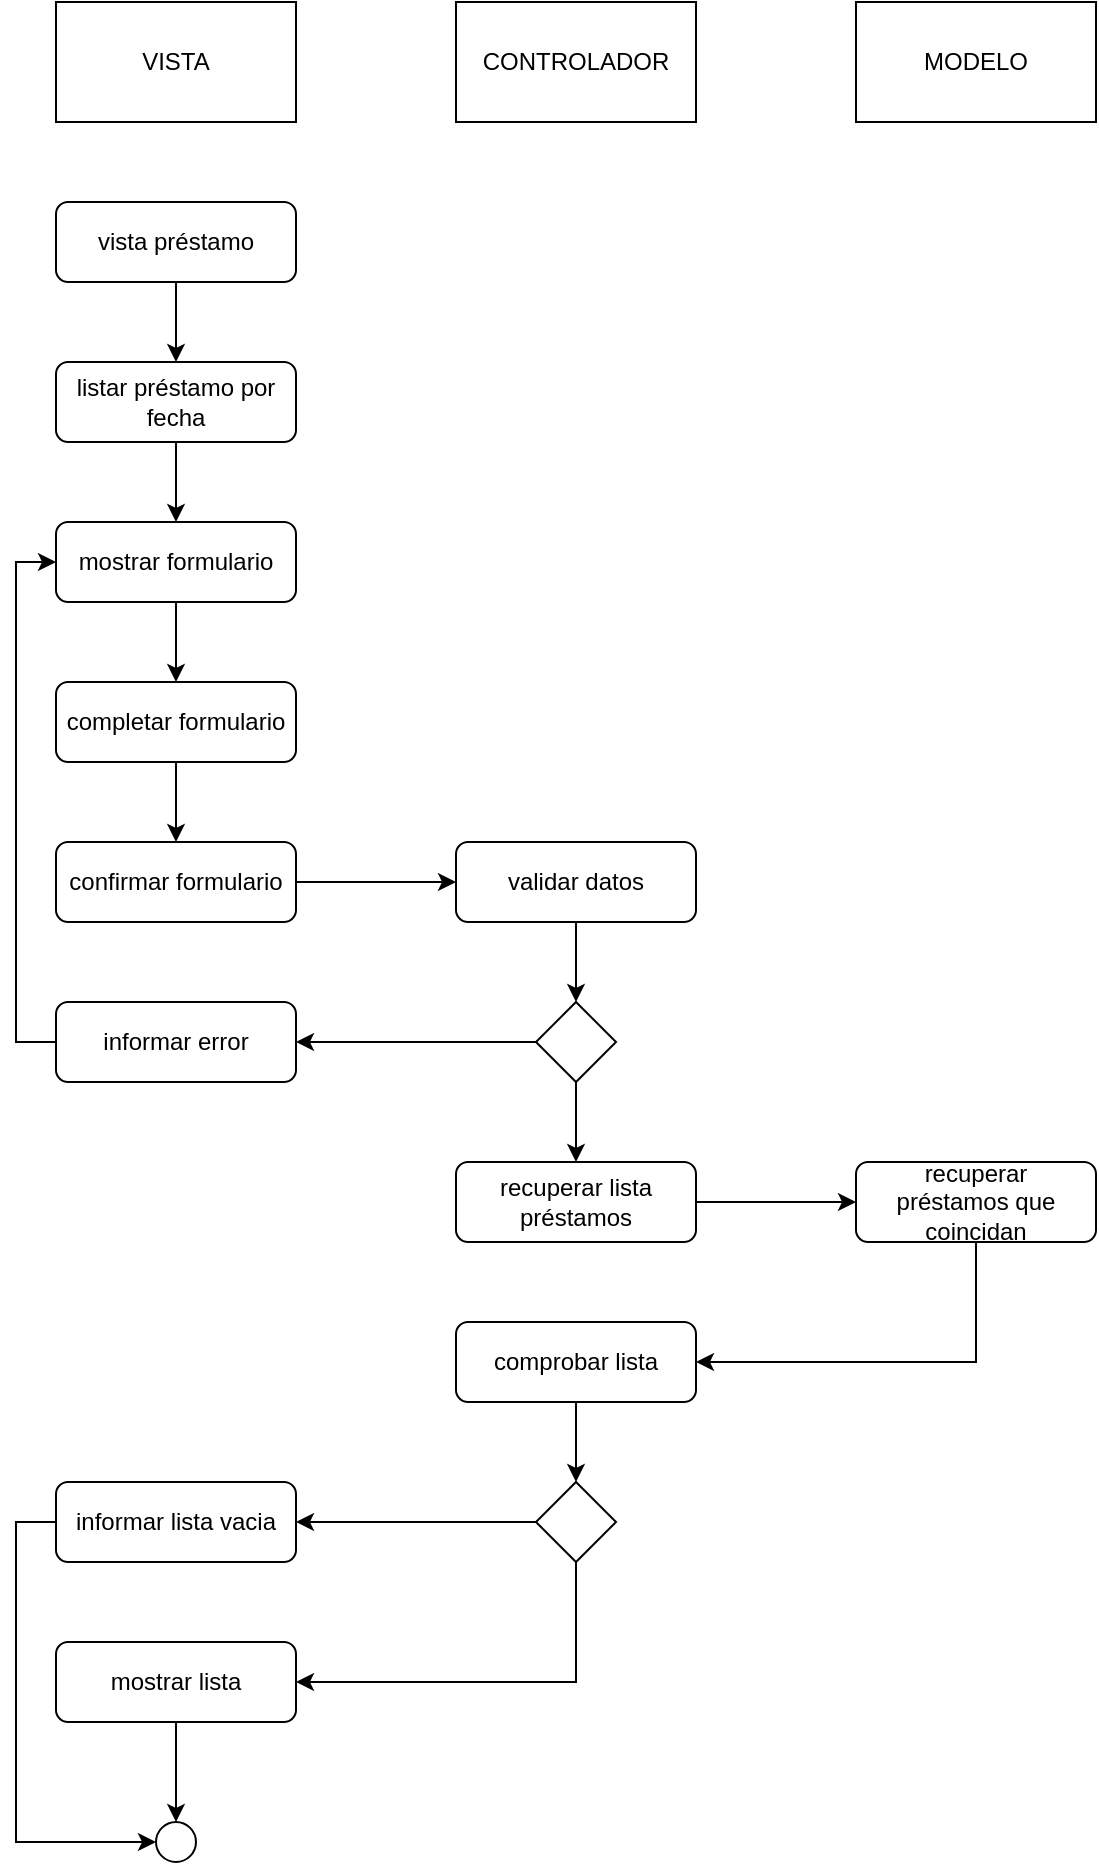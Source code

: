<mxfile version="28.2.5">
  <diagram name="Página-1" id="le9_SXnt4etvc1OZtuhx">
    <mxGraphModel dx="1426" dy="679" grid="1" gridSize="10" guides="1" tooltips="1" connect="1" arrows="1" fold="1" page="1" pageScale="1" pageWidth="827" pageHeight="1169" math="0" shadow="0">
      <root>
        <mxCell id="0" />
        <mxCell id="1" parent="0" />
        <mxCell id="qodxbIr8lUeo6puUdJSV-1" value="VISTA" style="rounded=0;whiteSpace=wrap;html=1;" vertex="1" parent="1">
          <mxGeometry x="120" y="20" width="120" height="60" as="geometry" />
        </mxCell>
        <mxCell id="qodxbIr8lUeo6puUdJSV-2" value="CONTROLADOR" style="rounded=0;whiteSpace=wrap;html=1;" vertex="1" parent="1">
          <mxGeometry x="320" y="20" width="120" height="60" as="geometry" />
        </mxCell>
        <mxCell id="qodxbIr8lUeo6puUdJSV-3" value="MODELO" style="rounded=0;whiteSpace=wrap;html=1;" vertex="1" parent="1">
          <mxGeometry x="520" y="20" width="120" height="60" as="geometry" />
        </mxCell>
        <mxCell id="qodxbIr8lUeo6puUdJSV-4" value="" style="ellipse;whiteSpace=wrap;html=1;aspect=fixed;fillStyle=solid;fillColor=light-dark(#FFFFFF,#121212);" vertex="1" parent="1">
          <mxGeometry x="170" y="930" width="20" height="20" as="geometry" />
        </mxCell>
        <mxCell id="qodxbIr8lUeo6puUdJSV-5" style="edgeStyle=orthogonalEdgeStyle;rounded=0;orthogonalLoop=1;jettySize=auto;html=1;exitX=0.5;exitY=1;exitDx=0;exitDy=0;entryX=0.5;entryY=0;entryDx=0;entryDy=0;" edge="1" parent="1" source="qodxbIr8lUeo6puUdJSV-6" target="qodxbIr8lUeo6puUdJSV-8">
          <mxGeometry relative="1" as="geometry" />
        </mxCell>
        <mxCell id="qodxbIr8lUeo6puUdJSV-6" value="vista préstamo" style="rounded=1;whiteSpace=wrap;html=1;" vertex="1" parent="1">
          <mxGeometry x="120" y="120" width="120" height="40" as="geometry" />
        </mxCell>
        <mxCell id="qodxbIr8lUeo6puUdJSV-7" style="edgeStyle=orthogonalEdgeStyle;rounded=0;orthogonalLoop=1;jettySize=auto;html=1;exitX=0.5;exitY=1;exitDx=0;exitDy=0;entryX=0.5;entryY=0;entryDx=0;entryDy=0;" edge="1" parent="1" source="qodxbIr8lUeo6puUdJSV-8" target="qodxbIr8lUeo6puUdJSV-23">
          <mxGeometry relative="1" as="geometry" />
        </mxCell>
        <mxCell id="qodxbIr8lUeo6puUdJSV-8" value="listar préstamo&amp;nbsp;por fecha" style="rounded=1;whiteSpace=wrap;html=1;" vertex="1" parent="1">
          <mxGeometry x="120" y="200" width="120" height="40" as="geometry" />
        </mxCell>
        <mxCell id="qodxbIr8lUeo6puUdJSV-9" style="edgeStyle=orthogonalEdgeStyle;rounded=0;orthogonalLoop=1;jettySize=auto;html=1;exitX=1;exitY=0.5;exitDx=0;exitDy=0;entryX=0;entryY=0.5;entryDx=0;entryDy=0;" edge="1" parent="1" source="qodxbIr8lUeo6puUdJSV-10" target="qodxbIr8lUeo6puUdJSV-12">
          <mxGeometry relative="1" as="geometry" />
        </mxCell>
        <mxCell id="qodxbIr8lUeo6puUdJSV-10" value="recuperar lista préstamos" style="rounded=1;whiteSpace=wrap;html=1;" vertex="1" parent="1">
          <mxGeometry x="320" y="600" width="120" height="40" as="geometry" />
        </mxCell>
        <mxCell id="qodxbIr8lUeo6puUdJSV-11" style="edgeStyle=orthogonalEdgeStyle;rounded=0;orthogonalLoop=1;jettySize=auto;html=1;exitX=0.5;exitY=1;exitDx=0;exitDy=0;entryX=1;entryY=0.5;entryDx=0;entryDy=0;" edge="1" parent="1" source="qodxbIr8lUeo6puUdJSV-12" target="qodxbIr8lUeo6puUdJSV-17">
          <mxGeometry relative="1" as="geometry" />
        </mxCell>
        <mxCell id="qodxbIr8lUeo6puUdJSV-12" value="recuperar préstamos&amp;nbsp;que coincidan" style="rounded=1;whiteSpace=wrap;html=1;" vertex="1" parent="1">
          <mxGeometry x="520" y="600" width="120" height="40" as="geometry" />
        </mxCell>
        <mxCell id="qodxbIr8lUeo6puUdJSV-13" style="edgeStyle=orthogonalEdgeStyle;rounded=0;orthogonalLoop=1;jettySize=auto;html=1;exitX=0;exitY=0.5;exitDx=0;exitDy=0;entryX=1;entryY=0.5;entryDx=0;entryDy=0;" edge="1" parent="1" source="qodxbIr8lUeo6puUdJSV-15" target="qodxbIr8lUeo6puUdJSV-19">
          <mxGeometry relative="1" as="geometry" />
        </mxCell>
        <mxCell id="qodxbIr8lUeo6puUdJSV-14" style="edgeStyle=orthogonalEdgeStyle;rounded=0;orthogonalLoop=1;jettySize=auto;html=1;exitX=0.5;exitY=1;exitDx=0;exitDy=0;entryX=1;entryY=0.5;entryDx=0;entryDy=0;" edge="1" parent="1" source="qodxbIr8lUeo6puUdJSV-15" target="qodxbIr8lUeo6puUdJSV-21">
          <mxGeometry relative="1" as="geometry" />
        </mxCell>
        <mxCell id="qodxbIr8lUeo6puUdJSV-15" value="" style="rhombus;whiteSpace=wrap;html=1;" vertex="1" parent="1">
          <mxGeometry x="360" y="760" width="40" height="40" as="geometry" />
        </mxCell>
        <mxCell id="qodxbIr8lUeo6puUdJSV-16" style="edgeStyle=orthogonalEdgeStyle;rounded=0;orthogonalLoop=1;jettySize=auto;html=1;exitX=0.5;exitY=1;exitDx=0;exitDy=0;entryX=0.5;entryY=0;entryDx=0;entryDy=0;" edge="1" parent="1" source="qodxbIr8lUeo6puUdJSV-17" target="qodxbIr8lUeo6puUdJSV-15">
          <mxGeometry relative="1" as="geometry" />
        </mxCell>
        <mxCell id="qodxbIr8lUeo6puUdJSV-17" value="comprobar lista" style="rounded=1;whiteSpace=wrap;html=1;" vertex="1" parent="1">
          <mxGeometry x="320" y="680" width="120" height="40" as="geometry" />
        </mxCell>
        <mxCell id="qodxbIr8lUeo6puUdJSV-18" style="edgeStyle=orthogonalEdgeStyle;rounded=0;orthogonalLoop=1;jettySize=auto;html=1;exitX=0;exitY=0.5;exitDx=0;exitDy=0;entryX=0;entryY=0.5;entryDx=0;entryDy=0;" edge="1" parent="1" source="qodxbIr8lUeo6puUdJSV-19" target="qodxbIr8lUeo6puUdJSV-4">
          <mxGeometry relative="1" as="geometry" />
        </mxCell>
        <mxCell id="qodxbIr8lUeo6puUdJSV-19" value="informar lista vacia" style="rounded=1;whiteSpace=wrap;html=1;" vertex="1" parent="1">
          <mxGeometry x="120" y="760" width="120" height="40" as="geometry" />
        </mxCell>
        <mxCell id="qodxbIr8lUeo6puUdJSV-20" style="edgeStyle=orthogonalEdgeStyle;rounded=0;orthogonalLoop=1;jettySize=auto;html=1;exitX=0.5;exitY=1;exitDx=0;exitDy=0;entryX=0.5;entryY=0;entryDx=0;entryDy=0;" edge="1" parent="1" source="qodxbIr8lUeo6puUdJSV-21" target="qodxbIr8lUeo6puUdJSV-4">
          <mxGeometry relative="1" as="geometry" />
        </mxCell>
        <mxCell id="qodxbIr8lUeo6puUdJSV-21" value="mostrar lista" style="rounded=1;whiteSpace=wrap;html=1;" vertex="1" parent="1">
          <mxGeometry x="120" y="840" width="120" height="40" as="geometry" />
        </mxCell>
        <mxCell id="qodxbIr8lUeo6puUdJSV-22" style="edgeStyle=orthogonalEdgeStyle;rounded=0;orthogonalLoop=1;jettySize=auto;html=1;exitX=0.5;exitY=1;exitDx=0;exitDy=0;entryX=0.5;entryY=0;entryDx=0;entryDy=0;" edge="1" parent="1" source="qodxbIr8lUeo6puUdJSV-23" target="qodxbIr8lUeo6puUdJSV-25">
          <mxGeometry relative="1" as="geometry" />
        </mxCell>
        <mxCell id="qodxbIr8lUeo6puUdJSV-23" value="mostrar formulario" style="rounded=1;whiteSpace=wrap;html=1;" vertex="1" parent="1">
          <mxGeometry x="120" y="280" width="120" height="40" as="geometry" />
        </mxCell>
        <mxCell id="qodxbIr8lUeo6puUdJSV-24" style="edgeStyle=orthogonalEdgeStyle;rounded=0;orthogonalLoop=1;jettySize=auto;html=1;exitX=0.5;exitY=1;exitDx=0;exitDy=0;entryX=0.5;entryY=0;entryDx=0;entryDy=0;" edge="1" parent="1" source="qodxbIr8lUeo6puUdJSV-25" target="qodxbIr8lUeo6puUdJSV-27">
          <mxGeometry relative="1" as="geometry" />
        </mxCell>
        <mxCell id="qodxbIr8lUeo6puUdJSV-25" value="completar formulario" style="rounded=1;whiteSpace=wrap;html=1;" vertex="1" parent="1">
          <mxGeometry x="120" y="360" width="120" height="40" as="geometry" />
        </mxCell>
        <mxCell id="qodxbIr8lUeo6puUdJSV-26" style="edgeStyle=orthogonalEdgeStyle;rounded=0;orthogonalLoop=1;jettySize=auto;html=1;exitX=1;exitY=0.5;exitDx=0;exitDy=0;entryX=0;entryY=0.5;entryDx=0;entryDy=0;" edge="1" parent="1" source="qodxbIr8lUeo6puUdJSV-27" target="qodxbIr8lUeo6puUdJSV-29">
          <mxGeometry relative="1" as="geometry" />
        </mxCell>
        <mxCell id="qodxbIr8lUeo6puUdJSV-27" value="confirmar formulario" style="rounded=1;whiteSpace=wrap;html=1;" vertex="1" parent="1">
          <mxGeometry x="120" y="440" width="120" height="40" as="geometry" />
        </mxCell>
        <mxCell id="qodxbIr8lUeo6puUdJSV-28" style="edgeStyle=orthogonalEdgeStyle;rounded=0;orthogonalLoop=1;jettySize=auto;html=1;exitX=0.5;exitY=1;exitDx=0;exitDy=0;entryX=0.5;entryY=0;entryDx=0;entryDy=0;" edge="1" parent="1" source="qodxbIr8lUeo6puUdJSV-29" target="qodxbIr8lUeo6puUdJSV-34">
          <mxGeometry relative="1" as="geometry" />
        </mxCell>
        <mxCell id="qodxbIr8lUeo6puUdJSV-29" value="validar datos&lt;span style=&quot;color: rgba(0, 0, 0, 0); font-family: monospace; font-size: 0px; text-align: start; text-wrap-mode: nowrap;&quot;&gt;%3CmxGraphModel%3E%3Croot%3E%3CmxCell%20id%3D%220%22%2F%3E%3CmxCell%20id%3D%221%22%20parent%3D%220%22%2F%3E%3CmxCell%20id%3D%222%22%20value%3D%22%22%20style%3D%22rounded%3D1%3BwhiteSpace%3Dwrap%3Bhtml%3D1%3B%22%20vertex%3D%221%22%20parent%3D%221%22%3E%3CmxGeometry%20x%3D%22120%22%20y%3D%22280%22%20width%3D%22120%22%20height%3D%2240%22%20as%3D%22geometry%22%2F%3E%3C%2FmxCell%3E%3C%2Froot%3E%3C%2FmxGraphModel%3E&lt;/span&gt;" style="rounded=1;whiteSpace=wrap;html=1;" vertex="1" parent="1">
          <mxGeometry x="320" y="440" width="120" height="40" as="geometry" />
        </mxCell>
        <mxCell id="qodxbIr8lUeo6puUdJSV-30" style="edgeStyle=orthogonalEdgeStyle;rounded=0;orthogonalLoop=1;jettySize=auto;html=1;exitX=0;exitY=0.5;exitDx=0;exitDy=0;entryX=0;entryY=0.5;entryDx=0;entryDy=0;" edge="1" parent="1" source="qodxbIr8lUeo6puUdJSV-31" target="qodxbIr8lUeo6puUdJSV-23">
          <mxGeometry relative="1" as="geometry" />
        </mxCell>
        <mxCell id="qodxbIr8lUeo6puUdJSV-31" value="informar error" style="rounded=1;whiteSpace=wrap;html=1;" vertex="1" parent="1">
          <mxGeometry x="120" y="520" width="120" height="40" as="geometry" />
        </mxCell>
        <mxCell id="qodxbIr8lUeo6puUdJSV-32" style="edgeStyle=orthogonalEdgeStyle;rounded=0;orthogonalLoop=1;jettySize=auto;html=1;exitX=0;exitY=0.5;exitDx=0;exitDy=0;entryX=1;entryY=0.5;entryDx=0;entryDy=0;" edge="1" parent="1" source="qodxbIr8lUeo6puUdJSV-34" target="qodxbIr8lUeo6puUdJSV-31">
          <mxGeometry relative="1" as="geometry" />
        </mxCell>
        <mxCell id="qodxbIr8lUeo6puUdJSV-33" style="edgeStyle=orthogonalEdgeStyle;rounded=0;orthogonalLoop=1;jettySize=auto;html=1;exitX=0.5;exitY=1;exitDx=0;exitDy=0;entryX=0.5;entryY=0;entryDx=0;entryDy=0;" edge="1" parent="1" source="qodxbIr8lUeo6puUdJSV-34" target="qodxbIr8lUeo6puUdJSV-10">
          <mxGeometry relative="1" as="geometry" />
        </mxCell>
        <mxCell id="qodxbIr8lUeo6puUdJSV-34" value="" style="rhombus;whiteSpace=wrap;html=1;" vertex="1" parent="1">
          <mxGeometry x="360" y="520" width="40" height="40" as="geometry" />
        </mxCell>
      </root>
    </mxGraphModel>
  </diagram>
</mxfile>
